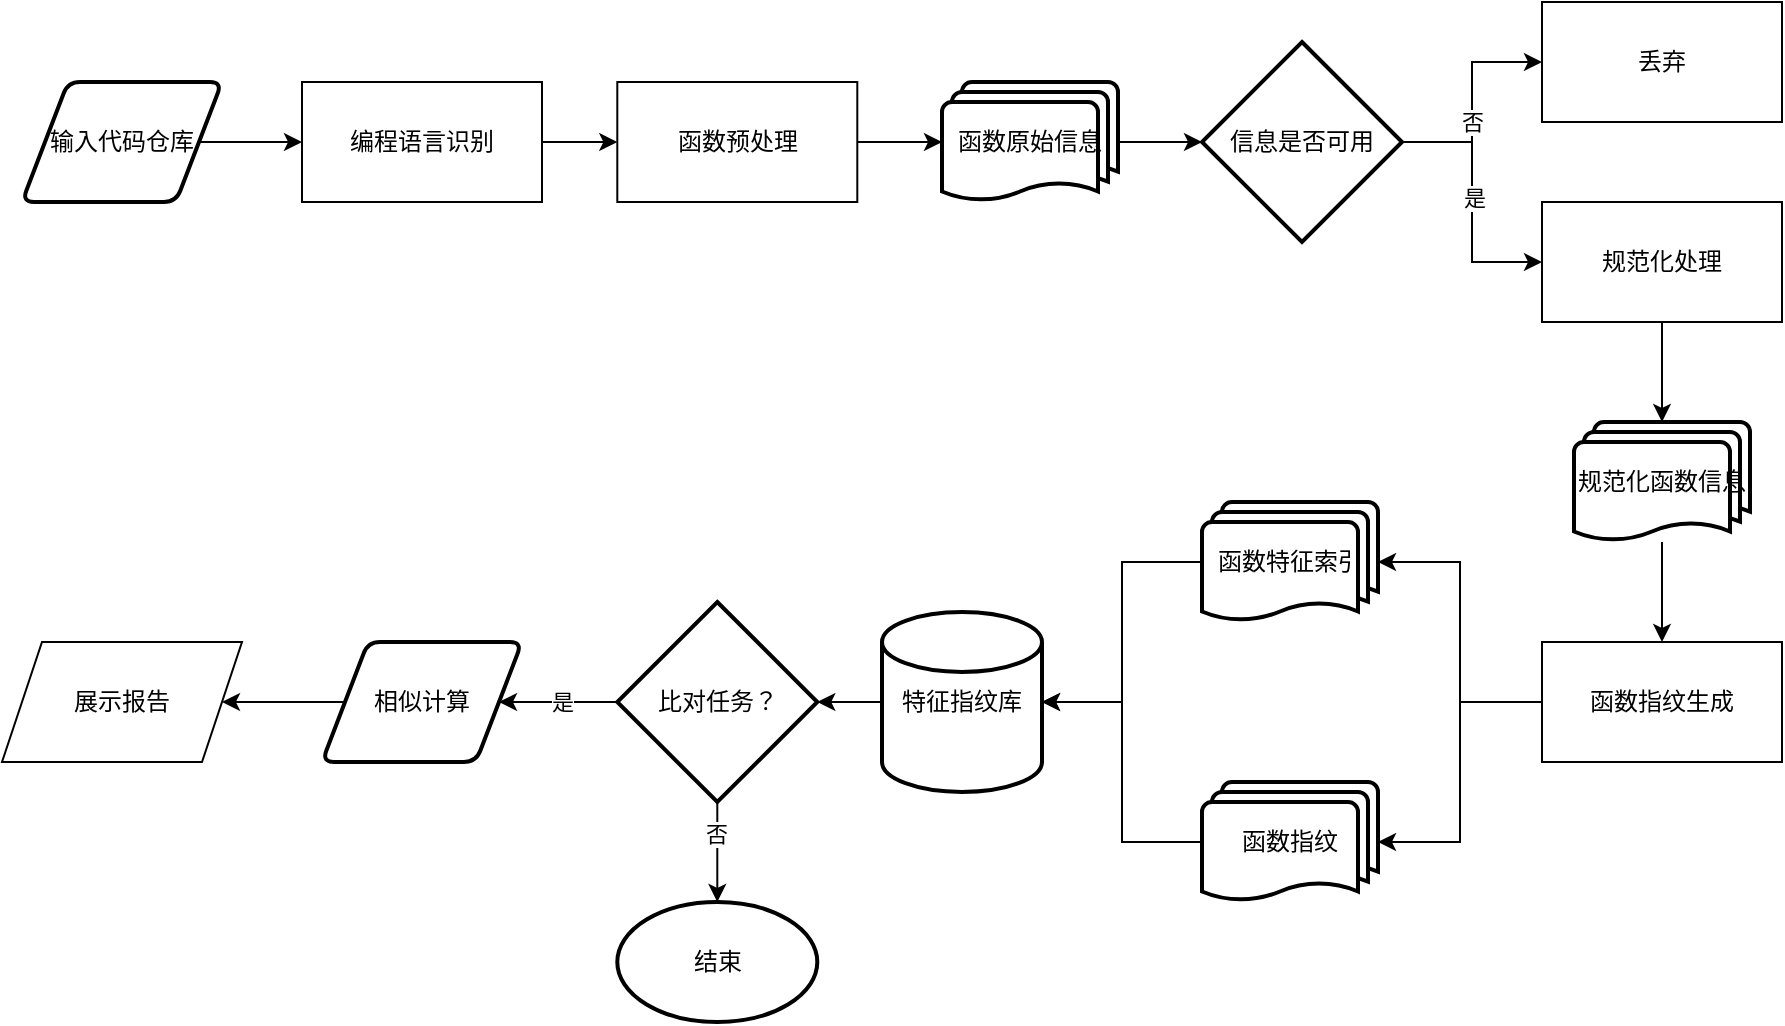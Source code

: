 <mxfile version="20.8.18" type="github">
  <diagram id="C5RBs43oDa-KdzZeNtuy" name="Page-1">
    <mxGraphModel dx="954" dy="648" grid="1" gridSize="10" guides="1" tooltips="1" connect="1" arrows="1" fold="1" page="1" pageScale="1" pageWidth="827" pageHeight="1169" math="0" shadow="0">
      <root>
        <mxCell id="WIyWlLk6GJQsqaUBKTNV-0" />
        <mxCell id="WIyWlLk6GJQsqaUBKTNV-1" parent="WIyWlLk6GJQsqaUBKTNV-0" />
        <mxCell id="AKl1cT7ckRawadSQ2MN6-16" style="edgeStyle=orthogonalEdgeStyle;rounded=0;orthogonalLoop=1;jettySize=auto;html=1;entryX=0;entryY=0.5;entryDx=0;entryDy=0;entryPerimeter=0;" parent="WIyWlLk6GJQsqaUBKTNV-1" source="AKl1cT7ckRawadSQ2MN6-8" target="AKl1cT7ckRawadSQ2MN6-14" edge="1">
          <mxGeometry relative="1" as="geometry" />
        </mxCell>
        <mxCell id="AKl1cT7ckRawadSQ2MN6-8" value="函数原始信息" style="strokeWidth=2;html=1;shape=mxgraph.flowchart.multi-document;whiteSpace=wrap;" parent="WIyWlLk6GJQsqaUBKTNV-1" vertex="1">
          <mxGeometry x="480" y="260" width="88" height="60" as="geometry" />
        </mxCell>
        <mxCell id="AKl1cT7ckRawadSQ2MN6-59" style="edgeStyle=orthogonalEdgeStyle;rounded=0;orthogonalLoop=1;jettySize=auto;html=1;entryX=0;entryY=0.5;entryDx=0;entryDy=0;" parent="WIyWlLk6GJQsqaUBKTNV-1" source="AKl1cT7ckRawadSQ2MN6-14" target="AKl1cT7ckRawadSQ2MN6-58" edge="1">
          <mxGeometry relative="1" as="geometry" />
        </mxCell>
        <mxCell id="AKl1cT7ckRawadSQ2MN6-62" value="否" style="edgeLabel;html=1;align=center;verticalAlign=middle;resizable=0;points=[];" parent="AKl1cT7ckRawadSQ2MN6-59" vertex="1" connectable="0">
          <mxGeometry x="0.192" relative="1" as="geometry">
            <mxPoint y="20" as="offset" />
          </mxGeometry>
        </mxCell>
        <mxCell id="AKl1cT7ckRawadSQ2MN6-61" style="edgeStyle=orthogonalEdgeStyle;rounded=0;orthogonalLoop=1;jettySize=auto;html=1;entryX=0;entryY=0.5;entryDx=0;entryDy=0;" parent="WIyWlLk6GJQsqaUBKTNV-1" source="AKl1cT7ckRawadSQ2MN6-14" target="AKl1cT7ckRawadSQ2MN6-60" edge="1">
          <mxGeometry relative="1" as="geometry" />
        </mxCell>
        <mxCell id="AKl1cT7ckRawadSQ2MN6-63" value="是" style="edgeLabel;html=1;align=center;verticalAlign=middle;resizable=0;points=[];" parent="AKl1cT7ckRawadSQ2MN6-61" vertex="1" connectable="0">
          <mxGeometry x="-0.041" y="1" relative="1" as="geometry">
            <mxPoint as="offset" />
          </mxGeometry>
        </mxCell>
        <mxCell id="AKl1cT7ckRawadSQ2MN6-14" value="信息是否可用" style="strokeWidth=2;html=1;shape=mxgraph.flowchart.decision;whiteSpace=wrap;" parent="WIyWlLk6GJQsqaUBKTNV-1" vertex="1">
          <mxGeometry x="610" y="240" width="100" height="100" as="geometry" />
        </mxCell>
        <mxCell id="AKl1cT7ckRawadSQ2MN6-79" value="" style="edgeStyle=orthogonalEdgeStyle;rounded=0;orthogonalLoop=1;jettySize=auto;html=1;" parent="WIyWlLk6GJQsqaUBKTNV-1" source="AKl1cT7ckRawadSQ2MN6-20" target="AKl1cT7ckRawadSQ2MN6-72" edge="1">
          <mxGeometry relative="1" as="geometry" />
        </mxCell>
        <mxCell id="AKl1cT7ckRawadSQ2MN6-20" value="规范化函数信息" style="strokeWidth=2;html=1;shape=mxgraph.flowchart.multi-document;whiteSpace=wrap;" parent="WIyWlLk6GJQsqaUBKTNV-1" vertex="1">
          <mxGeometry x="796" y="430" width="88" height="60" as="geometry" />
        </mxCell>
        <mxCell id="AKl1cT7ckRawadSQ2MN6-83" style="edgeStyle=orthogonalEdgeStyle;rounded=0;orthogonalLoop=1;jettySize=auto;html=1;entryX=1;entryY=0.5;entryDx=0;entryDy=0;entryPerimeter=0;" parent="WIyWlLk6GJQsqaUBKTNV-1" source="AKl1cT7ckRawadSQ2MN6-24" target="AKl1cT7ckRawadSQ2MN6-28" edge="1">
          <mxGeometry relative="1" as="geometry" />
        </mxCell>
        <mxCell id="AKl1cT7ckRawadSQ2MN6-24" value="函数指纹" style="strokeWidth=2;html=1;shape=mxgraph.flowchart.multi-document;whiteSpace=wrap;" parent="WIyWlLk6GJQsqaUBKTNV-1" vertex="1">
          <mxGeometry x="610" y="610" width="88" height="60" as="geometry" />
        </mxCell>
        <mxCell id="AKl1cT7ckRawadSQ2MN6-84" style="edgeStyle=orthogonalEdgeStyle;rounded=0;orthogonalLoop=1;jettySize=auto;html=1;entryX=1;entryY=0.5;entryDx=0;entryDy=0;entryPerimeter=0;" parent="WIyWlLk6GJQsqaUBKTNV-1" source="AKl1cT7ckRawadSQ2MN6-26" target="AKl1cT7ckRawadSQ2MN6-28" edge="1">
          <mxGeometry relative="1" as="geometry" />
        </mxCell>
        <mxCell id="AKl1cT7ckRawadSQ2MN6-26" value="函数特征索引" style="strokeWidth=2;html=1;shape=mxgraph.flowchart.multi-document;whiteSpace=wrap;" parent="WIyWlLk6GJQsqaUBKTNV-1" vertex="1">
          <mxGeometry x="610" y="470" width="88" height="60" as="geometry" />
        </mxCell>
        <mxCell id="AKl1cT7ckRawadSQ2MN6-94" value="" style="edgeStyle=orthogonalEdgeStyle;rounded=0;orthogonalLoop=1;jettySize=auto;html=1;" parent="WIyWlLk6GJQsqaUBKTNV-1" source="AKl1cT7ckRawadSQ2MN6-28" target="AKl1cT7ckRawadSQ2MN6-31" edge="1">
          <mxGeometry relative="1" as="geometry" />
        </mxCell>
        <mxCell id="AKl1cT7ckRawadSQ2MN6-28" value="特征指纹库" style="strokeWidth=2;html=1;shape=mxgraph.flowchart.database;whiteSpace=wrap;" parent="WIyWlLk6GJQsqaUBKTNV-1" vertex="1">
          <mxGeometry x="450" y="525" width="80" height="90" as="geometry" />
        </mxCell>
        <mxCell id="AKl1cT7ckRawadSQ2MN6-97" value="" style="edgeStyle=orthogonalEdgeStyle;rounded=0;orthogonalLoop=1;jettySize=auto;html=1;" parent="WIyWlLk6GJQsqaUBKTNV-1" source="AKl1cT7ckRawadSQ2MN6-31" target="AKl1cT7ckRawadSQ2MN6-38" edge="1">
          <mxGeometry relative="1" as="geometry" />
        </mxCell>
        <mxCell id="AKl1cT7ckRawadSQ2MN6-101" value="是" style="edgeLabel;html=1;align=center;verticalAlign=middle;resizable=0;points=[];" parent="AKl1cT7ckRawadSQ2MN6-97" vertex="1" connectable="0">
          <mxGeometry x="-0.317" y="-2" relative="1" as="geometry">
            <mxPoint x="-8" y="2" as="offset" />
          </mxGeometry>
        </mxCell>
        <mxCell id="AKl1cT7ckRawadSQ2MN6-98" value="" style="edgeStyle=orthogonalEdgeStyle;rounded=0;orthogonalLoop=1;jettySize=auto;html=1;" parent="WIyWlLk6GJQsqaUBKTNV-1" source="AKl1cT7ckRawadSQ2MN6-31" target="AKl1cT7ckRawadSQ2MN6-52" edge="1">
          <mxGeometry relative="1" as="geometry" />
        </mxCell>
        <mxCell id="AKl1cT7ckRawadSQ2MN6-102" value="否" style="edgeLabel;html=1;align=center;verticalAlign=middle;resizable=0;points=[];" parent="AKl1cT7ckRawadSQ2MN6-98" vertex="1" connectable="0">
          <mxGeometry x="-0.36" y="-1" relative="1" as="geometry">
            <mxPoint as="offset" />
          </mxGeometry>
        </mxCell>
        <mxCell id="AKl1cT7ckRawadSQ2MN6-31" value="比对任务？" style="strokeWidth=2;html=1;shape=mxgraph.flowchart.decision;whiteSpace=wrap;" parent="WIyWlLk6GJQsqaUBKTNV-1" vertex="1">
          <mxGeometry x="317.65" y="520" width="100" height="100" as="geometry" />
        </mxCell>
        <mxCell id="AKl1cT7ckRawadSQ2MN6-100" style="edgeStyle=orthogonalEdgeStyle;rounded=0;orthogonalLoop=1;jettySize=auto;html=1;" parent="WIyWlLk6GJQsqaUBKTNV-1" source="AKl1cT7ckRawadSQ2MN6-38" target="AKl1cT7ckRawadSQ2MN6-99" edge="1">
          <mxGeometry relative="1" as="geometry" />
        </mxCell>
        <mxCell id="AKl1cT7ckRawadSQ2MN6-38" value="相似计算" style="shape=parallelogram;html=1;strokeWidth=2;perimeter=parallelogramPerimeter;whiteSpace=wrap;rounded=1;arcSize=12;size=0.23;" parent="WIyWlLk6GJQsqaUBKTNV-1" vertex="1">
          <mxGeometry x="170" y="540" width="100" height="60" as="geometry" />
        </mxCell>
        <mxCell id="AKl1cT7ckRawadSQ2MN6-52" value="结束" style="strokeWidth=2;html=1;shape=mxgraph.flowchart.start_1;whiteSpace=wrap;" parent="WIyWlLk6GJQsqaUBKTNV-1" vertex="1">
          <mxGeometry x="317.65" y="670" width="100" height="60" as="geometry" />
        </mxCell>
        <mxCell id="AKl1cT7ckRawadSQ2MN6-57" style="edgeStyle=orthogonalEdgeStyle;rounded=0;orthogonalLoop=1;jettySize=auto;html=1;entryX=0;entryY=0.5;entryDx=0;entryDy=0;entryPerimeter=0;" parent="WIyWlLk6GJQsqaUBKTNV-1" source="AKl1cT7ckRawadSQ2MN6-55" target="AKl1cT7ckRawadSQ2MN6-8" edge="1">
          <mxGeometry relative="1" as="geometry" />
        </mxCell>
        <mxCell id="AKl1cT7ckRawadSQ2MN6-55" value="函数预处理" style="rounded=0;whiteSpace=wrap;html=1;" parent="WIyWlLk6GJQsqaUBKTNV-1" vertex="1">
          <mxGeometry x="317.65" y="260" width="120" height="60" as="geometry" />
        </mxCell>
        <mxCell id="AKl1cT7ckRawadSQ2MN6-58" value="丢弃" style="rounded=0;whiteSpace=wrap;html=1;" parent="WIyWlLk6GJQsqaUBKTNV-1" vertex="1">
          <mxGeometry x="780" y="220" width="120" height="60" as="geometry" />
        </mxCell>
        <mxCell id="AKl1cT7ckRawadSQ2MN6-78" value="" style="edgeStyle=orthogonalEdgeStyle;rounded=0;orthogonalLoop=1;jettySize=auto;html=1;" parent="WIyWlLk6GJQsqaUBKTNV-1" source="AKl1cT7ckRawadSQ2MN6-60" target="AKl1cT7ckRawadSQ2MN6-20" edge="1">
          <mxGeometry relative="1" as="geometry" />
        </mxCell>
        <mxCell id="AKl1cT7ckRawadSQ2MN6-60" value="规范化处理" style="rounded=0;whiteSpace=wrap;html=1;" parent="WIyWlLk6GJQsqaUBKTNV-1" vertex="1">
          <mxGeometry x="780" y="320" width="120" height="60" as="geometry" />
        </mxCell>
        <mxCell id="7Sq2ESaaCZIxyWRSnT8O-1" value="" style="edgeStyle=orthogonalEdgeStyle;rounded=0;orthogonalLoop=1;jettySize=auto;html=1;" parent="WIyWlLk6GJQsqaUBKTNV-1" source="AKl1cT7ckRawadSQ2MN6-69" target="7Sq2ESaaCZIxyWRSnT8O-0" edge="1">
          <mxGeometry relative="1" as="geometry" />
        </mxCell>
        <mxCell id="AKl1cT7ckRawadSQ2MN6-69" value="输入代码仓库" style="shape=parallelogram;html=1;strokeWidth=2;perimeter=parallelogramPerimeter;whiteSpace=wrap;rounded=1;arcSize=12;size=0.23;" parent="WIyWlLk6GJQsqaUBKTNV-1" vertex="1">
          <mxGeometry x="20" y="260" width="100" height="60" as="geometry" />
        </mxCell>
        <mxCell id="AKl1cT7ckRawadSQ2MN6-80" style="edgeStyle=orthogonalEdgeStyle;rounded=0;orthogonalLoop=1;jettySize=auto;html=1;entryX=1;entryY=0.5;entryDx=0;entryDy=0;entryPerimeter=0;" parent="WIyWlLk6GJQsqaUBKTNV-1" source="AKl1cT7ckRawadSQ2MN6-72" target="AKl1cT7ckRawadSQ2MN6-26" edge="1">
          <mxGeometry relative="1" as="geometry" />
        </mxCell>
        <mxCell id="AKl1cT7ckRawadSQ2MN6-81" style="edgeStyle=orthogonalEdgeStyle;rounded=0;orthogonalLoop=1;jettySize=auto;html=1;entryX=1;entryY=0.5;entryDx=0;entryDy=0;entryPerimeter=0;" parent="WIyWlLk6GJQsqaUBKTNV-1" source="AKl1cT7ckRawadSQ2MN6-72" target="AKl1cT7ckRawadSQ2MN6-24" edge="1">
          <mxGeometry relative="1" as="geometry" />
        </mxCell>
        <mxCell id="AKl1cT7ckRawadSQ2MN6-72" value="函数指纹生成&lt;br&gt;" style="rounded=0;whiteSpace=wrap;html=1;" parent="WIyWlLk6GJQsqaUBKTNV-1" vertex="1">
          <mxGeometry x="780" y="540" width="120" height="60" as="geometry" />
        </mxCell>
        <mxCell id="AKl1cT7ckRawadSQ2MN6-99" value="展示报告" style="shape=parallelogram;perimeter=parallelogramPerimeter;whiteSpace=wrap;html=1;fixedSize=1;" parent="WIyWlLk6GJQsqaUBKTNV-1" vertex="1">
          <mxGeometry x="10" y="540" width="120" height="60" as="geometry" />
        </mxCell>
        <mxCell id="7Sq2ESaaCZIxyWRSnT8O-2" value="" style="edgeStyle=orthogonalEdgeStyle;rounded=0;orthogonalLoop=1;jettySize=auto;html=1;" parent="WIyWlLk6GJQsqaUBKTNV-1" source="7Sq2ESaaCZIxyWRSnT8O-0" target="AKl1cT7ckRawadSQ2MN6-55" edge="1">
          <mxGeometry relative="1" as="geometry" />
        </mxCell>
        <mxCell id="7Sq2ESaaCZIxyWRSnT8O-0" value="编程语言识别" style="rounded=0;whiteSpace=wrap;html=1;" parent="WIyWlLk6GJQsqaUBKTNV-1" vertex="1">
          <mxGeometry x="160" y="260" width="120" height="60" as="geometry" />
        </mxCell>
      </root>
    </mxGraphModel>
  </diagram>
</mxfile>

